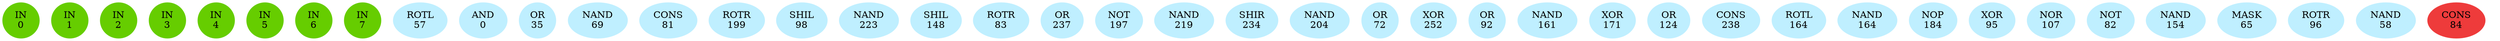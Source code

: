 graph EACircuit {
rankdir=BT;
ranksep=0.75;
ordering=out;
splines=polyline;
node [style=filled, color=lightblue2];

{ rank=same;
node [color=chartreuse3];
"-1_0"[label="IN\n0"];
node [color=chartreuse3];
"-1_1"[label="IN\n1"];
node [color=chartreuse3];
"-1_2"[label="IN\n2"];
node [color=chartreuse3];
"-1_3"[label="IN\n3"];
node [color=chartreuse3];
"-1_4"[label="IN\n4"];
node [color=chartreuse3];
"-1_5"[label="IN\n5"];
node [color=chartreuse3];
"-1_6"[label="IN\n6"];
node [color=chartreuse3];
"-1_7"[label="IN\n7"];
}
{ rank=same;
node [color=lightblue1];
"0_0"[label="ROTL\n57"];
node [color=lightblue1];
"0_1"[label="AND\n0"];
node [color=lightblue1];
"0_2"[label="OR\n35"];
node [color=lightblue1];
"0_3"[label="NAND\n69"];
node [color=lightblue1];
"0_4"[label="CONS\n81"];
node [color=lightblue1];
"0_5"[label="ROTR\n199"];
node [color=lightblue1];
"0_6"[label="SHIL\n98"];
node [color=lightblue1];
"0_7"[label="NAND\n223"];
}
{ rank=same;
node [color=lightblue1];
"1_0"[label="SHIL\n148"];
node [color=lightblue1];
"1_1"[label="ROTR\n83"];
node [color=lightblue1];
"1_2"[label="OR\n237"];
node [color=lightblue1];
"1_3"[label="NOT\n197"];
node [color=lightblue1];
"1_4"[label="NAND\n219"];
node [color=lightblue1];
"1_5"[label="SHIR\n234"];
node [color=lightblue1];
"1_6"[label="NAND\n204"];
node [color=lightblue1];
"1_7"[label="OR\n72"];
}
{ rank=same;
node [color=lightblue1];
"2_0"[label="XOR\n252"];
node [color=lightblue1];
"2_1"[label="OR\n92"];
node [color=lightblue1];
"2_2"[label="NAND\n161"];
node [color=lightblue1];
"2_3"[label="XOR\n171"];
node [color=lightblue1];
"2_4"[label="OR\n124"];
node [color=lightblue1];
"2_5"[label="CONS\n238"];
node [color=lightblue1];
"2_6"[label="ROTL\n164"];
node [color=lightblue1];
"2_7"[label="NAND\n164"];
}
{ rank=same;
node [color=lightblue1];
"3_0"[label="NOP\n184"];
node [color=lightblue1];
"3_1"[label="XOR\n95"];
node [color=lightblue1];
"3_2"[label="NOR\n107"];
node [color=lightblue1];
"3_3"[label="NOT\n82"];
node [color=lightblue1];
"3_4"[label="NAND\n154"];
node [color=lightblue1];
"3_5"[label="MASK\n65"];
node [color=lightblue1];
"3_6"[label="ROTR\n96"];
node [color=lightblue1];
"3_7"[label="NAND\n58"];
}
{ rank=same;
node [color=brown2];
"4_0"[label="CONS\n84"];
}
edge[style=invis];
"-1_0" -- "-1_1" -- "-1_2" -- "-1_3" -- "-1_4" -- "-1_5" -- "-1_6" -- "-1_7";
"0_0" -- "0_1" -- "0_2" -- "0_3" -- "0_4" -- "0_5" -- "0_6" -- "0_7";
"1_0" -- "1_1" -- "1_2" -- "1_3" -- "1_4" -- "1_5" -- "1_6" -- "1_7";
"2_0" -- "2_1" -- "2_2" -- "2_3" -- "2_4" -- "2_5" -- "2_6" -- "2_7";
"3_0" -- "3_1" -- "3_2" -- "3_3" -- "3_4" -- "3_5" -- "3_6" -- "3_7";
"4_0" -- "4_0";
edge[style=solid];
}